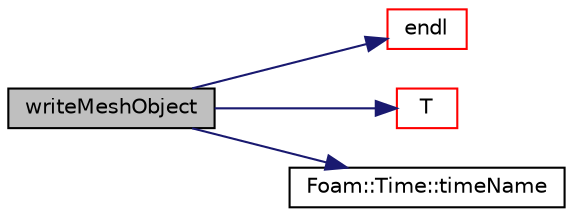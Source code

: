 digraph "writeMeshObject"
{
  bgcolor="transparent";
  edge [fontname="Helvetica",fontsize="10",labelfontname="Helvetica",labelfontsize="10"];
  node [fontname="Helvetica",fontsize="10",shape=record];
  rankdir="LR";
  Node149243 [label="writeMeshObject",height=0.2,width=0.4,color="black", fillcolor="grey75", style="filled", fontcolor="black"];
  Node149243 -> Node149244 [color="midnightblue",fontsize="10",style="solid",fontname="Helvetica"];
  Node149244 [label="endl",height=0.2,width=0.4,color="red",URL="$a21851.html#a2db8fe02a0d3909e9351bb4275b23ce4",tooltip="Add newline and flush stream. "];
  Node149243 -> Node149246 [color="midnightblue",fontsize="10",style="solid",fontname="Helvetica"];
  Node149246 [label="T",height=0.2,width=0.4,color="red",URL="$a21851.html#ae57fda0abb14bb0944947c463c6e09d4"];
  Node149243 -> Node149251 [color="midnightblue",fontsize="10",style="solid",fontname="Helvetica"];
  Node149251 [label="Foam::Time::timeName",height=0.2,width=0.4,color="black",URL="$a27457.html#a5ae6a110de1b22323e19a46943c7f0c1",tooltip="Return time name of given scalar time. "];
}
